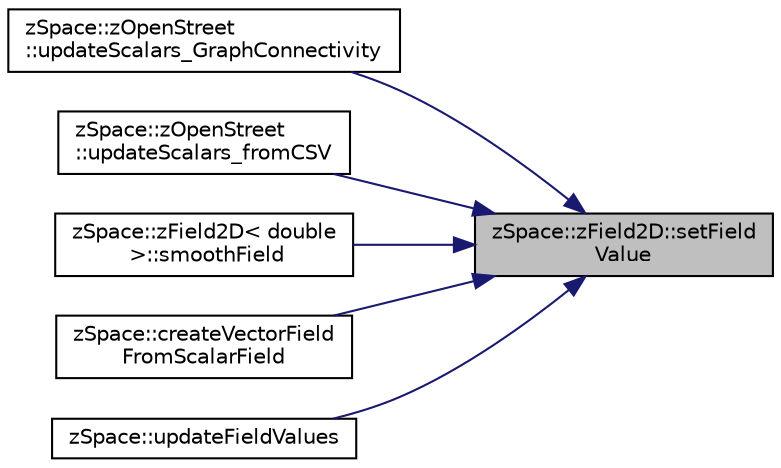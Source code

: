 digraph "zSpace::zField2D::setFieldValue"
{
 // LATEX_PDF_SIZE
  edge [fontname="Helvetica",fontsize="10",labelfontname="Helvetica",labelfontsize="10"];
  node [fontname="Helvetica",fontsize="10",shape=record];
  rankdir="RL";
  Node112 [label="zSpace::zField2D::setField\lValue",height=0.2,width=0.4,color="black", fillcolor="grey75", style="filled", fontcolor="black",tooltip="This method sets the value of the field at the input index."];
  Node112 -> Node113 [dir="back",color="midnightblue",fontsize="10",style="solid",fontname="Helvetica"];
  Node113 [label="zSpace::zOpenStreet\l::updateScalars_GraphConnectivity",height=0.2,width=0.4,color="black", fillcolor="white", style="filled",URL="$classz_space_1_1z_open_street.html#a832d06aa1ecf8fed5e82b6447a0cf278",tooltip="This method updates the scalars in the scalar field based on input graph connectivity."];
  Node112 -> Node114 [dir="back",color="midnightblue",fontsize="10",style="solid",fontname="Helvetica"];
  Node114 [label="zSpace::zOpenStreet\l::updateScalars_fromCSV",height=0.2,width=0.4,color="black", fillcolor="white", style="filled",URL="$classz_space_1_1z_open_street.html#a29a65dc5d728c2f8411b451ec56ec65f",tooltip=" "];
  Node112 -> Node115 [dir="back",color="midnightblue",fontsize="10",style="solid",fontname="Helvetica"];
  Node115 [label="zSpace::zField2D\< double\l \>::smoothField",height=0.2,width=0.4,color="black", fillcolor="white", style="filled",URL="$classz_space_1_1z_field2_d.html#addac11f31063cf8362c387d5a0865c8e",tooltip="This method avarages / smoothens the field values."];
  Node112 -> Node116 [dir="back",color="midnightblue",fontsize="10",style="solid",fontname="Helvetica"];
  Node116 [label="zSpace::createVectorField\lFromScalarField",height=0.2,width=0.4,color="black", fillcolor="white", style="filled",URL="$group__z_field2_d_utilities.html#ga281d304e16a55db52401d893673eb278",tooltip="This method creates a vector field from the input scalar field."];
  Node112 -> Node117 [dir="back",color="midnightblue",fontsize="10",style="solid",fontname="Helvetica"];
  Node117 [label="zSpace::updateFieldValues",height=0.2,width=0.4,color="black", fillcolor="white", style="filled",URL="$group__z_field2_d_utilities.html#gaf2f5b97efe661e3d65caff0f473a0f09",tooltip="This method updates the color values of the field mesh based on the scalar values...."];
}
